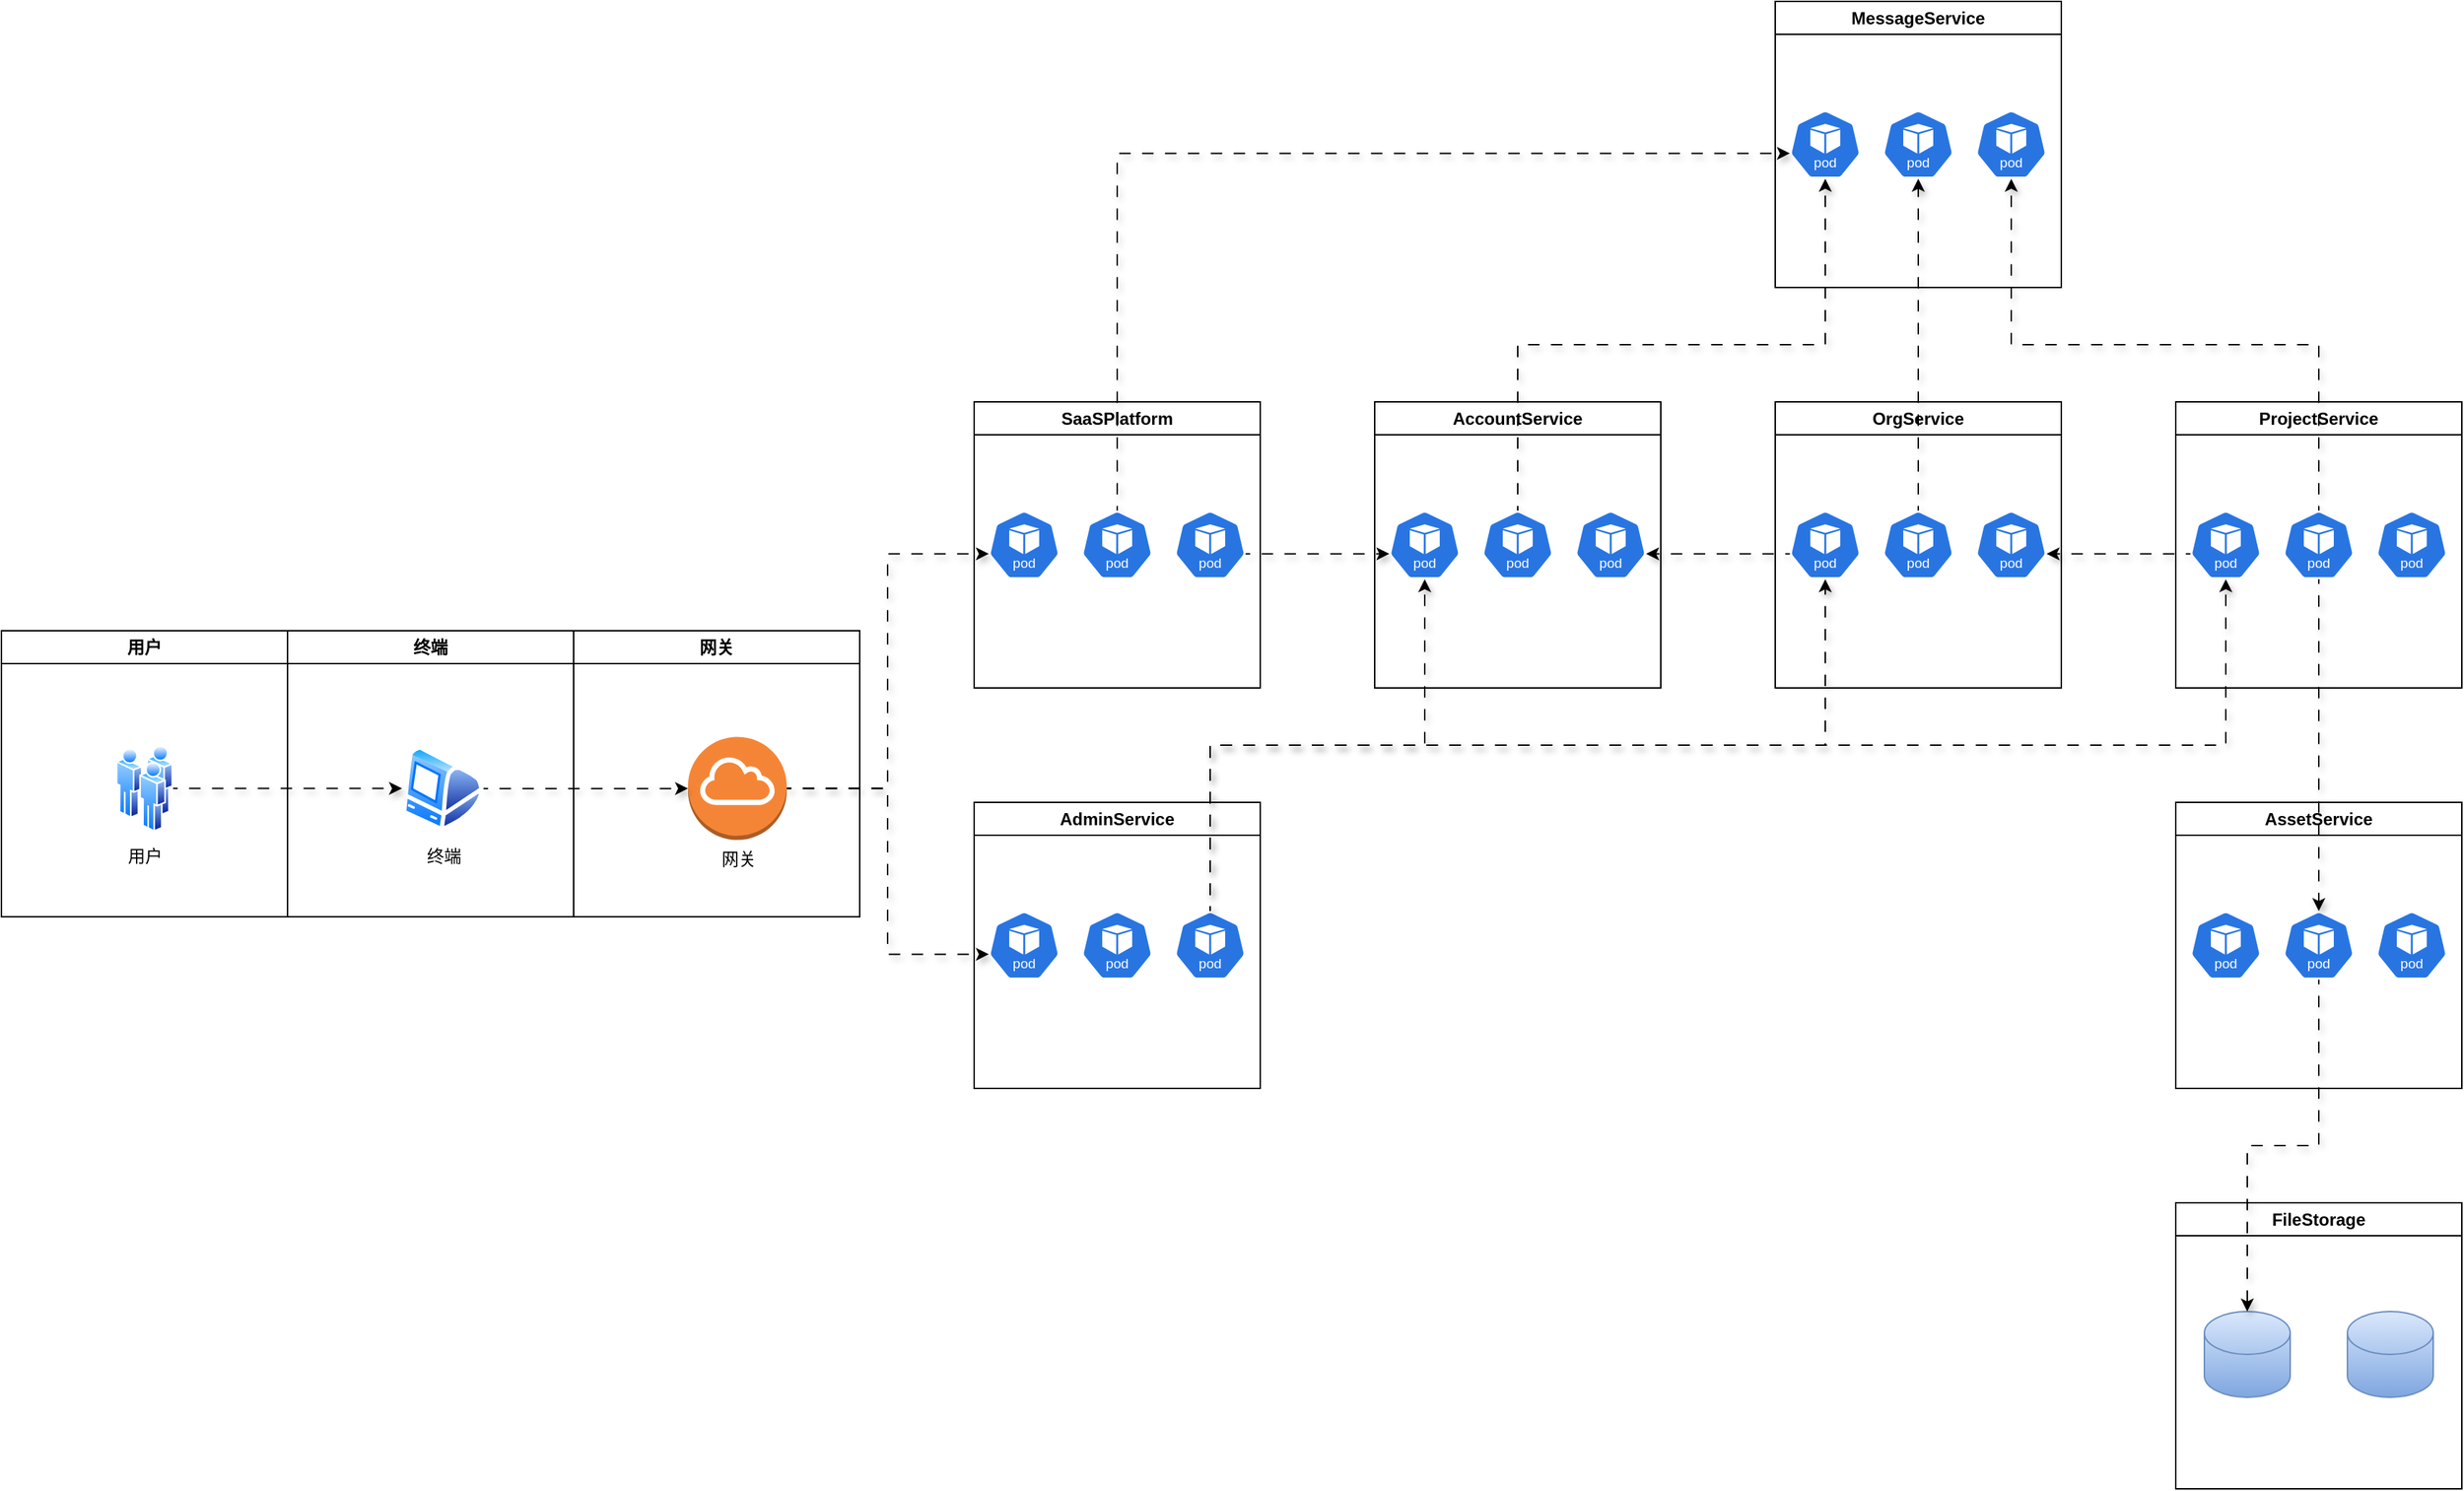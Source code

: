 <mxfile version="26.2.2">
  <diagram name="第 1 页" id="YDJvdsrLb6VDWPT3dMTM">
    <mxGraphModel dx="1264" dy="2028" grid="1" gridSize="10" guides="1" tooltips="1" connect="1" arrows="1" fold="1" page="1" pageScale="1" pageWidth="827" pageHeight="1169" math="0" shadow="0">
      <root>
        <mxCell id="0" />
        <mxCell id="1" parent="0" />
        <mxCell id="cZClHsWQFfyK5grlsbCO-1" value="用户" style="swimlane;whiteSpace=wrap;html=1;" parent="1" vertex="1">
          <mxGeometry x="160" y="280" width="200" height="200" as="geometry" />
        </mxCell>
        <mxCell id="cZClHsWQFfyK5grlsbCO-10" value="用户" style="image;aspect=fixed;perimeter=ellipsePerimeter;html=1;align=center;shadow=0;dashed=0;spacingTop=3;image=img/lib/active_directory/users.svg;" parent="cZClHsWQFfyK5grlsbCO-1" vertex="1">
          <mxGeometry x="80" y="80" width="40" height="60.61" as="geometry" />
        </mxCell>
        <mxCell id="cZClHsWQFfyK5grlsbCO-5" value="终端" style="swimlane;whiteSpace=wrap;html=1;startSize=23;" parent="1" vertex="1">
          <mxGeometry x="360" y="280" width="200" height="200" as="geometry" />
        </mxCell>
        <mxCell id="cZClHsWQFfyK5grlsbCO-12" value="终端" style="image;aspect=fixed;perimeter=ellipsePerimeter;html=1;align=center;shadow=0;dashed=0;spacingTop=3;image=img/lib/active_directory/mac_client.svg;" parent="cZClHsWQFfyK5grlsbCO-5" vertex="1">
          <mxGeometry x="80" y="80" width="57" height="60.64" as="geometry" />
        </mxCell>
        <mxCell id="cZClHsWQFfyK5grlsbCO-13" style="edgeStyle=orthogonalEdgeStyle;rounded=0;orthogonalLoop=1;jettySize=auto;html=1;exitX=1;exitY=0.5;exitDx=0;exitDy=0;flowAnimation=1;shadow=1;" parent="1" source="cZClHsWQFfyK5grlsbCO-10" target="cZClHsWQFfyK5grlsbCO-12" edge="1">
          <mxGeometry relative="1" as="geometry" />
        </mxCell>
        <mxCell id="cZClHsWQFfyK5grlsbCO-15" value="网关" style="swimlane;whiteSpace=wrap;html=1;startSize=23;" parent="1" vertex="1">
          <mxGeometry x="560" y="280" width="200" height="200" as="geometry" />
        </mxCell>
        <mxCell id="cZClHsWQFfyK5grlsbCO-19" value="网关" style="outlineConnect=0;dashed=0;verticalLabelPosition=bottom;verticalAlign=top;align=center;html=1;shape=mxgraph.aws3.internet_gateway;fillColor=#F58536;gradientColor=none;" parent="cZClHsWQFfyK5grlsbCO-15" vertex="1">
          <mxGeometry x="80" y="74.31" width="69" height="72" as="geometry" />
        </mxCell>
        <mxCell id="cZClHsWQFfyK5grlsbCO-21" style="edgeStyle=orthogonalEdgeStyle;rounded=0;orthogonalLoop=1;jettySize=auto;html=1;exitX=1;exitY=0.5;exitDx=0;exitDy=0;flowAnimation=1;shadow=1;" parent="1" source="cZClHsWQFfyK5grlsbCO-12" target="cZClHsWQFfyK5grlsbCO-19" edge="1">
          <mxGeometry relative="1" as="geometry" />
        </mxCell>
        <mxCell id="cZClHsWQFfyK5grlsbCO-22" value="SaaSPlatform" style="swimlane;whiteSpace=wrap;html=1;startSize=23;" parent="1" vertex="1">
          <mxGeometry x="840" y="120" width="200" height="200" as="geometry" />
        </mxCell>
        <mxCell id="cZClHsWQFfyK5grlsbCO-26" value="" style="aspect=fixed;sketch=0;html=1;dashed=0;whitespace=wrap;verticalLabelPosition=bottom;verticalAlign=top;fillColor=#2875E2;strokeColor=#ffffff;points=[[0.005,0.63,0],[0.1,0.2,0],[0.9,0.2,0],[0.5,0,0],[0.995,0.63,0],[0.72,0.99,0],[0.5,1,0],[0.28,0.99,0]];shape=mxgraph.kubernetes.icon2;kubernetesLabel=1;prIcon=pod" parent="cZClHsWQFfyK5grlsbCO-22" vertex="1">
          <mxGeometry x="10" y="76" width="50" height="48" as="geometry" />
        </mxCell>
        <mxCell id="cZClHsWQFfyK5grlsbCO-28" value="" style="aspect=fixed;sketch=0;html=1;dashed=0;whitespace=wrap;verticalLabelPosition=bottom;verticalAlign=top;fillColor=#2875E2;strokeColor=#ffffff;points=[[0.005,0.63,0],[0.1,0.2,0],[0.9,0.2,0],[0.5,0,0],[0.995,0.63,0],[0.72,0.99,0],[0.5,1,0],[0.28,0.99,0]];shape=mxgraph.kubernetes.icon2;kubernetesLabel=1;prIcon=pod" parent="cZClHsWQFfyK5grlsbCO-22" vertex="1">
          <mxGeometry x="75" y="76" width="50" height="48" as="geometry" />
        </mxCell>
        <mxCell id="cZClHsWQFfyK5grlsbCO-29" value="" style="aspect=fixed;sketch=0;html=1;dashed=0;whitespace=wrap;verticalLabelPosition=bottom;verticalAlign=top;fillColor=#2875E2;strokeColor=#ffffff;points=[[0.005,0.63,0],[0.1,0.2,0],[0.9,0.2,0],[0.5,0,0],[0.995,0.63,0],[0.72,0.99,0],[0.5,1,0],[0.28,0.99,0]];shape=mxgraph.kubernetes.icon2;kubernetesLabel=1;prIcon=pod" parent="cZClHsWQFfyK5grlsbCO-22" vertex="1">
          <mxGeometry x="140" y="76" width="50" height="48" as="geometry" />
        </mxCell>
        <mxCell id="cZClHsWQFfyK5grlsbCO-30" value="AdminService" style="swimlane;whiteSpace=wrap;html=1;startSize=23;" parent="1" vertex="1">
          <mxGeometry x="840" y="400" width="200" height="200" as="geometry" />
        </mxCell>
        <mxCell id="cZClHsWQFfyK5grlsbCO-31" value="" style="aspect=fixed;sketch=0;html=1;dashed=0;whitespace=wrap;verticalLabelPosition=bottom;verticalAlign=top;fillColor=#2875E2;strokeColor=#ffffff;points=[[0.005,0.63,0],[0.1,0.2,0],[0.9,0.2,0],[0.5,0,0],[0.995,0.63,0],[0.72,0.99,0],[0.5,1,0],[0.28,0.99,0]];shape=mxgraph.kubernetes.icon2;kubernetesLabel=1;prIcon=pod" parent="cZClHsWQFfyK5grlsbCO-30" vertex="1">
          <mxGeometry x="10" y="76" width="50" height="48" as="geometry" />
        </mxCell>
        <mxCell id="cZClHsWQFfyK5grlsbCO-32" value="" style="aspect=fixed;sketch=0;html=1;dashed=0;whitespace=wrap;verticalLabelPosition=bottom;verticalAlign=top;fillColor=#2875E2;strokeColor=#ffffff;points=[[0.005,0.63,0],[0.1,0.2,0],[0.9,0.2,0],[0.5,0,0],[0.995,0.63,0],[0.72,0.99,0],[0.5,1,0],[0.28,0.99,0]];shape=mxgraph.kubernetes.icon2;kubernetesLabel=1;prIcon=pod" parent="cZClHsWQFfyK5grlsbCO-30" vertex="1">
          <mxGeometry x="75" y="76" width="50" height="48" as="geometry" />
        </mxCell>
        <mxCell id="cZClHsWQFfyK5grlsbCO-33" value="" style="aspect=fixed;sketch=0;html=1;dashed=0;whitespace=wrap;verticalLabelPosition=bottom;verticalAlign=top;fillColor=#2875E2;strokeColor=#ffffff;points=[[0.005,0.63,0],[0.1,0.2,0],[0.9,0.2,0],[0.5,0,0],[0.995,0.63,0],[0.72,0.99,0],[0.5,1,0],[0.28,0.99,0]];shape=mxgraph.kubernetes.icon2;kubernetesLabel=1;prIcon=pod" parent="cZClHsWQFfyK5grlsbCO-30" vertex="1">
          <mxGeometry x="140" y="76" width="50" height="48" as="geometry" />
        </mxCell>
        <mxCell id="cZClHsWQFfyK5grlsbCO-34" style="edgeStyle=orthogonalEdgeStyle;rounded=0;orthogonalLoop=1;jettySize=auto;html=1;entryX=0.005;entryY=0.63;entryDx=0;entryDy=0;entryPerimeter=0;flowAnimation=1;shadow=1;" parent="1" source="cZClHsWQFfyK5grlsbCO-19" target="cZClHsWQFfyK5grlsbCO-26" edge="1">
          <mxGeometry relative="1" as="geometry" />
        </mxCell>
        <mxCell id="cZClHsWQFfyK5grlsbCO-35" style="edgeStyle=orthogonalEdgeStyle;rounded=0;orthogonalLoop=1;jettySize=auto;html=1;entryX=0.005;entryY=0.63;entryDx=0;entryDy=0;entryPerimeter=0;flowAnimation=1;shadow=1;" parent="1" source="cZClHsWQFfyK5grlsbCO-19" target="cZClHsWQFfyK5grlsbCO-31" edge="1">
          <mxGeometry relative="1" as="geometry" />
        </mxCell>
        <mxCell id="cZClHsWQFfyK5grlsbCO-36" value="AccountService" style="swimlane;whiteSpace=wrap;html=1;startSize=23;" parent="1" vertex="1">
          <mxGeometry x="1120" y="120" width="200" height="200" as="geometry" />
        </mxCell>
        <mxCell id="cZClHsWQFfyK5grlsbCO-37" value="" style="aspect=fixed;sketch=0;html=1;dashed=0;whitespace=wrap;verticalLabelPosition=bottom;verticalAlign=top;fillColor=#2875E2;strokeColor=#ffffff;points=[[0.005,0.63,0],[0.1,0.2,0],[0.9,0.2,0],[0.5,0,0],[0.995,0.63,0],[0.72,0.99,0],[0.5,1,0],[0.28,0.99,0]];shape=mxgraph.kubernetes.icon2;kubernetesLabel=1;prIcon=pod" parent="cZClHsWQFfyK5grlsbCO-36" vertex="1">
          <mxGeometry x="10" y="76" width="50" height="48" as="geometry" />
        </mxCell>
        <mxCell id="cZClHsWQFfyK5grlsbCO-38" value="" style="aspect=fixed;sketch=0;html=1;dashed=0;whitespace=wrap;verticalLabelPosition=bottom;verticalAlign=top;fillColor=#2875E2;strokeColor=#ffffff;points=[[0.005,0.63,0],[0.1,0.2,0],[0.9,0.2,0],[0.5,0,0],[0.995,0.63,0],[0.72,0.99,0],[0.5,1,0],[0.28,0.99,0]];shape=mxgraph.kubernetes.icon2;kubernetesLabel=1;prIcon=pod" parent="cZClHsWQFfyK5grlsbCO-36" vertex="1">
          <mxGeometry x="75" y="76" width="50" height="48" as="geometry" />
        </mxCell>
        <mxCell id="cZClHsWQFfyK5grlsbCO-39" value="" style="aspect=fixed;sketch=0;html=1;dashed=0;whitespace=wrap;verticalLabelPosition=bottom;verticalAlign=top;fillColor=#2875E2;strokeColor=#ffffff;points=[[0.005,0.63,0],[0.1,0.2,0],[0.9,0.2,0],[0.5,0,0],[0.995,0.63,0],[0.72,0.99,0],[0.5,1,0],[0.28,0.99,0]];shape=mxgraph.kubernetes.icon2;kubernetesLabel=1;prIcon=pod" parent="cZClHsWQFfyK5grlsbCO-36" vertex="1">
          <mxGeometry x="140" y="76" width="50" height="48" as="geometry" />
        </mxCell>
        <mxCell id="cZClHsWQFfyK5grlsbCO-43" value="OrgService" style="swimlane;whiteSpace=wrap;html=1;startSize=23;" parent="1" vertex="1">
          <mxGeometry x="1400" y="120" width="200" height="200" as="geometry" />
        </mxCell>
        <mxCell id="cZClHsWQFfyK5grlsbCO-44" value="" style="aspect=fixed;sketch=0;html=1;dashed=0;whitespace=wrap;verticalLabelPosition=bottom;verticalAlign=top;fillColor=#2875E2;strokeColor=#ffffff;points=[[0.005,0.63,0],[0.1,0.2,0],[0.9,0.2,0],[0.5,0,0],[0.995,0.63,0],[0.72,0.99,0],[0.5,1,0],[0.28,0.99,0]];shape=mxgraph.kubernetes.icon2;kubernetesLabel=1;prIcon=pod" parent="cZClHsWQFfyK5grlsbCO-43" vertex="1">
          <mxGeometry x="10" y="76" width="50" height="48" as="geometry" />
        </mxCell>
        <mxCell id="cZClHsWQFfyK5grlsbCO-45" value="" style="aspect=fixed;sketch=0;html=1;dashed=0;whitespace=wrap;verticalLabelPosition=bottom;verticalAlign=top;fillColor=#2875E2;strokeColor=#ffffff;points=[[0.005,0.63,0],[0.1,0.2,0],[0.9,0.2,0],[0.5,0,0],[0.995,0.63,0],[0.72,0.99,0],[0.5,1,0],[0.28,0.99,0]];shape=mxgraph.kubernetes.icon2;kubernetesLabel=1;prIcon=pod" parent="cZClHsWQFfyK5grlsbCO-43" vertex="1">
          <mxGeometry x="75" y="76" width="50" height="48" as="geometry" />
        </mxCell>
        <mxCell id="cZClHsWQFfyK5grlsbCO-46" value="" style="aspect=fixed;sketch=0;html=1;dashed=0;whitespace=wrap;verticalLabelPosition=bottom;verticalAlign=top;fillColor=#2875E2;strokeColor=#ffffff;points=[[0.005,0.63,0],[0.1,0.2,0],[0.9,0.2,0],[0.5,0,0],[0.995,0.63,0],[0.72,0.99,0],[0.5,1,0],[0.28,0.99,0]];shape=mxgraph.kubernetes.icon2;kubernetesLabel=1;prIcon=pod" parent="cZClHsWQFfyK5grlsbCO-43" vertex="1">
          <mxGeometry x="140" y="76" width="50" height="48" as="geometry" />
        </mxCell>
        <mxCell id="cZClHsWQFfyK5grlsbCO-55" value="ProjectService" style="swimlane;whiteSpace=wrap;html=1;startSize=23;" parent="1" vertex="1">
          <mxGeometry x="1680" y="120" width="200" height="200" as="geometry" />
        </mxCell>
        <mxCell id="cZClHsWQFfyK5grlsbCO-56" value="" style="aspect=fixed;sketch=0;html=1;dashed=0;whitespace=wrap;verticalLabelPosition=bottom;verticalAlign=top;fillColor=#2875E2;strokeColor=#ffffff;points=[[0.005,0.63,0],[0.1,0.2,0],[0.9,0.2,0],[0.5,0,0],[0.995,0.63,0],[0.72,0.99,0],[0.5,1,0],[0.28,0.99,0]];shape=mxgraph.kubernetes.icon2;kubernetesLabel=1;prIcon=pod" parent="cZClHsWQFfyK5grlsbCO-55" vertex="1">
          <mxGeometry x="10" y="76" width="50" height="48" as="geometry" />
        </mxCell>
        <mxCell id="cZClHsWQFfyK5grlsbCO-57" value="" style="aspect=fixed;sketch=0;html=1;dashed=0;whitespace=wrap;verticalLabelPosition=bottom;verticalAlign=top;fillColor=#2875E2;strokeColor=#ffffff;points=[[0.005,0.63,0],[0.1,0.2,0],[0.9,0.2,0],[0.5,0,0],[0.995,0.63,0],[0.72,0.99,0],[0.5,1,0],[0.28,0.99,0]];shape=mxgraph.kubernetes.icon2;kubernetesLabel=1;prIcon=pod" parent="cZClHsWQFfyK5grlsbCO-55" vertex="1">
          <mxGeometry x="75" y="76" width="50" height="48" as="geometry" />
        </mxCell>
        <mxCell id="cZClHsWQFfyK5grlsbCO-58" value="" style="aspect=fixed;sketch=0;html=1;dashed=0;whitespace=wrap;verticalLabelPosition=bottom;verticalAlign=top;fillColor=#2875E2;strokeColor=#ffffff;points=[[0.005,0.63,0],[0.1,0.2,0],[0.9,0.2,0],[0.5,0,0],[0.995,0.63,0],[0.72,0.99,0],[0.5,1,0],[0.28,0.99,0]];shape=mxgraph.kubernetes.icon2;kubernetesLabel=1;prIcon=pod" parent="cZClHsWQFfyK5grlsbCO-55" vertex="1">
          <mxGeometry x="140" y="76" width="50" height="48" as="geometry" />
        </mxCell>
        <mxCell id="cZClHsWQFfyK5grlsbCO-60" style="edgeStyle=orthogonalEdgeStyle;rounded=0;orthogonalLoop=1;jettySize=auto;html=1;exitX=0.995;exitY=0.63;exitDx=0;exitDy=0;exitPerimeter=0;entryX=0.005;entryY=0.63;entryDx=0;entryDy=0;entryPerimeter=0;flowAnimation=1;shadow=1;" parent="1" source="cZClHsWQFfyK5grlsbCO-29" target="cZClHsWQFfyK5grlsbCO-37" edge="1">
          <mxGeometry relative="1" as="geometry" />
        </mxCell>
        <mxCell id="cZClHsWQFfyK5grlsbCO-62" style="edgeStyle=orthogonalEdgeStyle;rounded=0;orthogonalLoop=1;jettySize=auto;html=1;exitX=0.005;exitY=0.63;exitDx=0;exitDy=0;exitPerimeter=0;entryX=0.995;entryY=0.63;entryDx=0;entryDy=0;entryPerimeter=0;flowAnimation=1;shadow=1;" parent="1" source="cZClHsWQFfyK5grlsbCO-44" target="cZClHsWQFfyK5grlsbCO-39" edge="1">
          <mxGeometry relative="1" as="geometry" />
        </mxCell>
        <mxCell id="cZClHsWQFfyK5grlsbCO-63" style="edgeStyle=orthogonalEdgeStyle;rounded=0;orthogonalLoop=1;jettySize=auto;html=1;exitX=0.005;exitY=0.63;exitDx=0;exitDy=0;exitPerimeter=0;entryX=0.995;entryY=0.63;entryDx=0;entryDy=0;entryPerimeter=0;flowAnimation=1;shadow=1;" parent="1" source="cZClHsWQFfyK5grlsbCO-56" target="cZClHsWQFfyK5grlsbCO-46" edge="1">
          <mxGeometry relative="1" as="geometry" />
        </mxCell>
        <mxCell id="cZClHsWQFfyK5grlsbCO-64" value="MessageService" style="swimlane;whiteSpace=wrap;html=1;startSize=23;" parent="1" vertex="1">
          <mxGeometry x="1400" y="-160" width="200" height="200" as="geometry" />
        </mxCell>
        <mxCell id="cZClHsWQFfyK5grlsbCO-65" value="" style="aspect=fixed;sketch=0;html=1;dashed=0;whitespace=wrap;verticalLabelPosition=bottom;verticalAlign=top;fillColor=#2875E2;strokeColor=#ffffff;points=[[0.005,0.63,0],[0.1,0.2,0],[0.9,0.2,0],[0.5,0,0],[0.995,0.63,0],[0.72,0.99,0],[0.5,1,0],[0.28,0.99,0]];shape=mxgraph.kubernetes.icon2;kubernetesLabel=1;prIcon=pod" parent="cZClHsWQFfyK5grlsbCO-64" vertex="1">
          <mxGeometry x="10" y="76" width="50" height="48" as="geometry" />
        </mxCell>
        <mxCell id="cZClHsWQFfyK5grlsbCO-66" value="" style="aspect=fixed;sketch=0;html=1;dashed=0;whitespace=wrap;verticalLabelPosition=bottom;verticalAlign=top;fillColor=#2875E2;strokeColor=#ffffff;points=[[0.005,0.63,0],[0.1,0.2,0],[0.9,0.2,0],[0.5,0,0],[0.995,0.63,0],[0.72,0.99,0],[0.5,1,0],[0.28,0.99,0]];shape=mxgraph.kubernetes.icon2;kubernetesLabel=1;prIcon=pod" parent="cZClHsWQFfyK5grlsbCO-64" vertex="1">
          <mxGeometry x="75" y="76" width="50" height="48" as="geometry" />
        </mxCell>
        <mxCell id="cZClHsWQFfyK5grlsbCO-67" value="" style="aspect=fixed;sketch=0;html=1;dashed=0;whitespace=wrap;verticalLabelPosition=bottom;verticalAlign=top;fillColor=#2875E2;strokeColor=#ffffff;points=[[0.005,0.63,0],[0.1,0.2,0],[0.9,0.2,0],[0.5,0,0],[0.995,0.63,0],[0.72,0.99,0],[0.5,1,0],[0.28,0.99,0]];shape=mxgraph.kubernetes.icon2;kubernetesLabel=1;prIcon=pod" parent="cZClHsWQFfyK5grlsbCO-64" vertex="1">
          <mxGeometry x="140" y="76" width="50" height="48" as="geometry" />
        </mxCell>
        <mxCell id="cZClHsWQFfyK5grlsbCO-68" style="edgeStyle=orthogonalEdgeStyle;rounded=0;orthogonalLoop=1;jettySize=auto;html=1;exitX=0.5;exitY=0;exitDx=0;exitDy=0;exitPerimeter=0;entryX=0.5;entryY=1;entryDx=0;entryDy=0;entryPerimeter=0;shadow=1;flowAnimation=1;" parent="1" source="cZClHsWQFfyK5grlsbCO-45" target="cZClHsWQFfyK5grlsbCO-66" edge="1">
          <mxGeometry relative="1" as="geometry" />
        </mxCell>
        <mxCell id="cZClHsWQFfyK5grlsbCO-70" style="edgeStyle=orthogonalEdgeStyle;rounded=0;orthogonalLoop=1;jettySize=auto;html=1;exitX=0.5;exitY=0;exitDx=0;exitDy=0;exitPerimeter=0;shadow=1;flowAnimation=1;" parent="1" source="cZClHsWQFfyK5grlsbCO-38" target="cZClHsWQFfyK5grlsbCO-65" edge="1">
          <mxGeometry relative="1" as="geometry" />
        </mxCell>
        <mxCell id="cZClHsWQFfyK5grlsbCO-71" style="edgeStyle=orthogonalEdgeStyle;rounded=0;orthogonalLoop=1;jettySize=auto;html=1;exitX=0.5;exitY=0;exitDx=0;exitDy=0;exitPerimeter=0;entryX=0.5;entryY=1;entryDx=0;entryDy=0;entryPerimeter=0;shadow=1;flowAnimation=1;" parent="1" source="cZClHsWQFfyK5grlsbCO-57" target="cZClHsWQFfyK5grlsbCO-67" edge="1">
          <mxGeometry relative="1" as="geometry" />
        </mxCell>
        <mxCell id="cZClHsWQFfyK5grlsbCO-72" style="edgeStyle=orthogonalEdgeStyle;rounded=0;orthogonalLoop=1;jettySize=auto;html=1;exitX=0.5;exitY=0;exitDx=0;exitDy=0;exitPerimeter=0;entryX=0.005;entryY=0.63;entryDx=0;entryDy=0;entryPerimeter=0;flowAnimation=1;shadow=1;" parent="1" source="cZClHsWQFfyK5grlsbCO-28" target="cZClHsWQFfyK5grlsbCO-65" edge="1">
          <mxGeometry relative="1" as="geometry" />
        </mxCell>
        <mxCell id="cZClHsWQFfyK5grlsbCO-73" value="AssetService" style="swimlane;whiteSpace=wrap;html=1;startSize=23;" parent="1" vertex="1">
          <mxGeometry x="1680" y="400" width="200" height="200" as="geometry" />
        </mxCell>
        <mxCell id="cZClHsWQFfyK5grlsbCO-74" value="" style="aspect=fixed;sketch=0;html=1;dashed=0;whitespace=wrap;verticalLabelPosition=bottom;verticalAlign=top;fillColor=#2875E2;strokeColor=#ffffff;points=[[0.005,0.63,0],[0.1,0.2,0],[0.9,0.2,0],[0.5,0,0],[0.995,0.63,0],[0.72,0.99,0],[0.5,1,0],[0.28,0.99,0]];shape=mxgraph.kubernetes.icon2;kubernetesLabel=1;prIcon=pod" parent="cZClHsWQFfyK5grlsbCO-73" vertex="1">
          <mxGeometry x="10" y="76" width="50" height="48" as="geometry" />
        </mxCell>
        <mxCell id="cZClHsWQFfyK5grlsbCO-75" value="" style="aspect=fixed;sketch=0;html=1;dashed=0;whitespace=wrap;verticalLabelPosition=bottom;verticalAlign=top;fillColor=#2875E2;strokeColor=#ffffff;points=[[0.005,0.63,0],[0.1,0.2,0],[0.9,0.2,0],[0.5,0,0],[0.995,0.63,0],[0.72,0.99,0],[0.5,1,0],[0.28,0.99,0]];shape=mxgraph.kubernetes.icon2;kubernetesLabel=1;prIcon=pod" parent="cZClHsWQFfyK5grlsbCO-73" vertex="1">
          <mxGeometry x="75" y="76" width="50" height="48" as="geometry" />
        </mxCell>
        <mxCell id="cZClHsWQFfyK5grlsbCO-76" value="" style="aspect=fixed;sketch=0;html=1;dashed=0;whitespace=wrap;verticalLabelPosition=bottom;verticalAlign=top;fillColor=#2875E2;strokeColor=#ffffff;points=[[0.005,0.63,0],[0.1,0.2,0],[0.9,0.2,0],[0.5,0,0],[0.995,0.63,0],[0.72,0.99,0],[0.5,1,0],[0.28,0.99,0]];shape=mxgraph.kubernetes.icon2;kubernetesLabel=1;prIcon=pod" parent="cZClHsWQFfyK5grlsbCO-73" vertex="1">
          <mxGeometry x="140" y="76" width="50" height="48" as="geometry" />
        </mxCell>
        <mxCell id="cZClHsWQFfyK5grlsbCO-78" value="FileStorage" style="swimlane;whiteSpace=wrap;html=1;startSize=23;" parent="1" vertex="1">
          <mxGeometry x="1680" y="680" width="200" height="200" as="geometry" />
        </mxCell>
        <mxCell id="cZClHsWQFfyK5grlsbCO-84" value="" style="shape=cylinder3;whiteSpace=wrap;html=1;boundedLbl=1;backgroundOutline=1;size=15;fillColor=#dae8fc;strokeColor=#6c8ebf;gradientColor=#7ea6e0;" parent="cZClHsWQFfyK5grlsbCO-78" vertex="1">
          <mxGeometry x="20" y="76" width="60" height="60" as="geometry" />
        </mxCell>
        <mxCell id="cZClHsWQFfyK5grlsbCO-86" value="" style="shape=cylinder3;whiteSpace=wrap;html=1;boundedLbl=1;backgroundOutline=1;size=15;fillColor=#dae8fc;strokeColor=#6c8ebf;gradientColor=#7ea6e0;" parent="cZClHsWQFfyK5grlsbCO-78" vertex="1">
          <mxGeometry x="120" y="76" width="60" height="60" as="geometry" />
        </mxCell>
        <mxCell id="cZClHsWQFfyK5grlsbCO-88" style="edgeStyle=orthogonalEdgeStyle;rounded=0;orthogonalLoop=1;jettySize=auto;html=1;exitX=0.5;exitY=1;exitDx=0;exitDy=0;exitPerimeter=0;flowAnimation=1;shadow=1;" parent="1" source="cZClHsWQFfyK5grlsbCO-75" target="cZClHsWQFfyK5grlsbCO-84" edge="1">
          <mxGeometry relative="1" as="geometry" />
        </mxCell>
        <mxCell id="37DUWuow19IKe6pMpFgW-2" style="edgeStyle=orthogonalEdgeStyle;rounded=0;orthogonalLoop=1;jettySize=auto;html=1;exitX=0.5;exitY=0;exitDx=0;exitDy=0;exitPerimeter=0;entryX=0.5;entryY=1;entryDx=0;entryDy=0;entryPerimeter=0;shadow=1;flowAnimation=1;" edge="1" parent="1" source="cZClHsWQFfyK5grlsbCO-33" target="cZClHsWQFfyK5grlsbCO-37">
          <mxGeometry relative="1" as="geometry" />
        </mxCell>
        <mxCell id="37DUWuow19IKe6pMpFgW-3" style="edgeStyle=orthogonalEdgeStyle;rounded=0;orthogonalLoop=1;jettySize=auto;html=1;exitX=0.5;exitY=0;exitDx=0;exitDy=0;exitPerimeter=0;entryX=0.5;entryY=1;entryDx=0;entryDy=0;entryPerimeter=0;shadow=1;flowAnimation=1;" edge="1" parent="1" source="cZClHsWQFfyK5grlsbCO-33" target="cZClHsWQFfyK5grlsbCO-44">
          <mxGeometry relative="1" as="geometry" />
        </mxCell>
        <mxCell id="37DUWuow19IKe6pMpFgW-4" style="edgeStyle=orthogonalEdgeStyle;rounded=0;orthogonalLoop=1;jettySize=auto;html=1;exitX=0.5;exitY=0;exitDx=0;exitDy=0;exitPerimeter=0;entryX=0.5;entryY=1;entryDx=0;entryDy=0;entryPerimeter=0;shadow=1;flowAnimation=1;" edge="1" parent="1" source="cZClHsWQFfyK5grlsbCO-33" target="cZClHsWQFfyK5grlsbCO-56">
          <mxGeometry relative="1" as="geometry" />
        </mxCell>
        <mxCell id="37DUWuow19IKe6pMpFgW-5" style="edgeStyle=orthogonalEdgeStyle;rounded=0;orthogonalLoop=1;jettySize=auto;html=1;exitX=0.5;exitY=1;exitDx=0;exitDy=0;exitPerimeter=0;entryX=0.5;entryY=0;entryDx=0;entryDy=0;entryPerimeter=0;shadow=1;flowAnimation=1;" edge="1" parent="1" source="cZClHsWQFfyK5grlsbCO-57" target="cZClHsWQFfyK5grlsbCO-75">
          <mxGeometry relative="1" as="geometry" />
        </mxCell>
      </root>
    </mxGraphModel>
  </diagram>
</mxfile>
